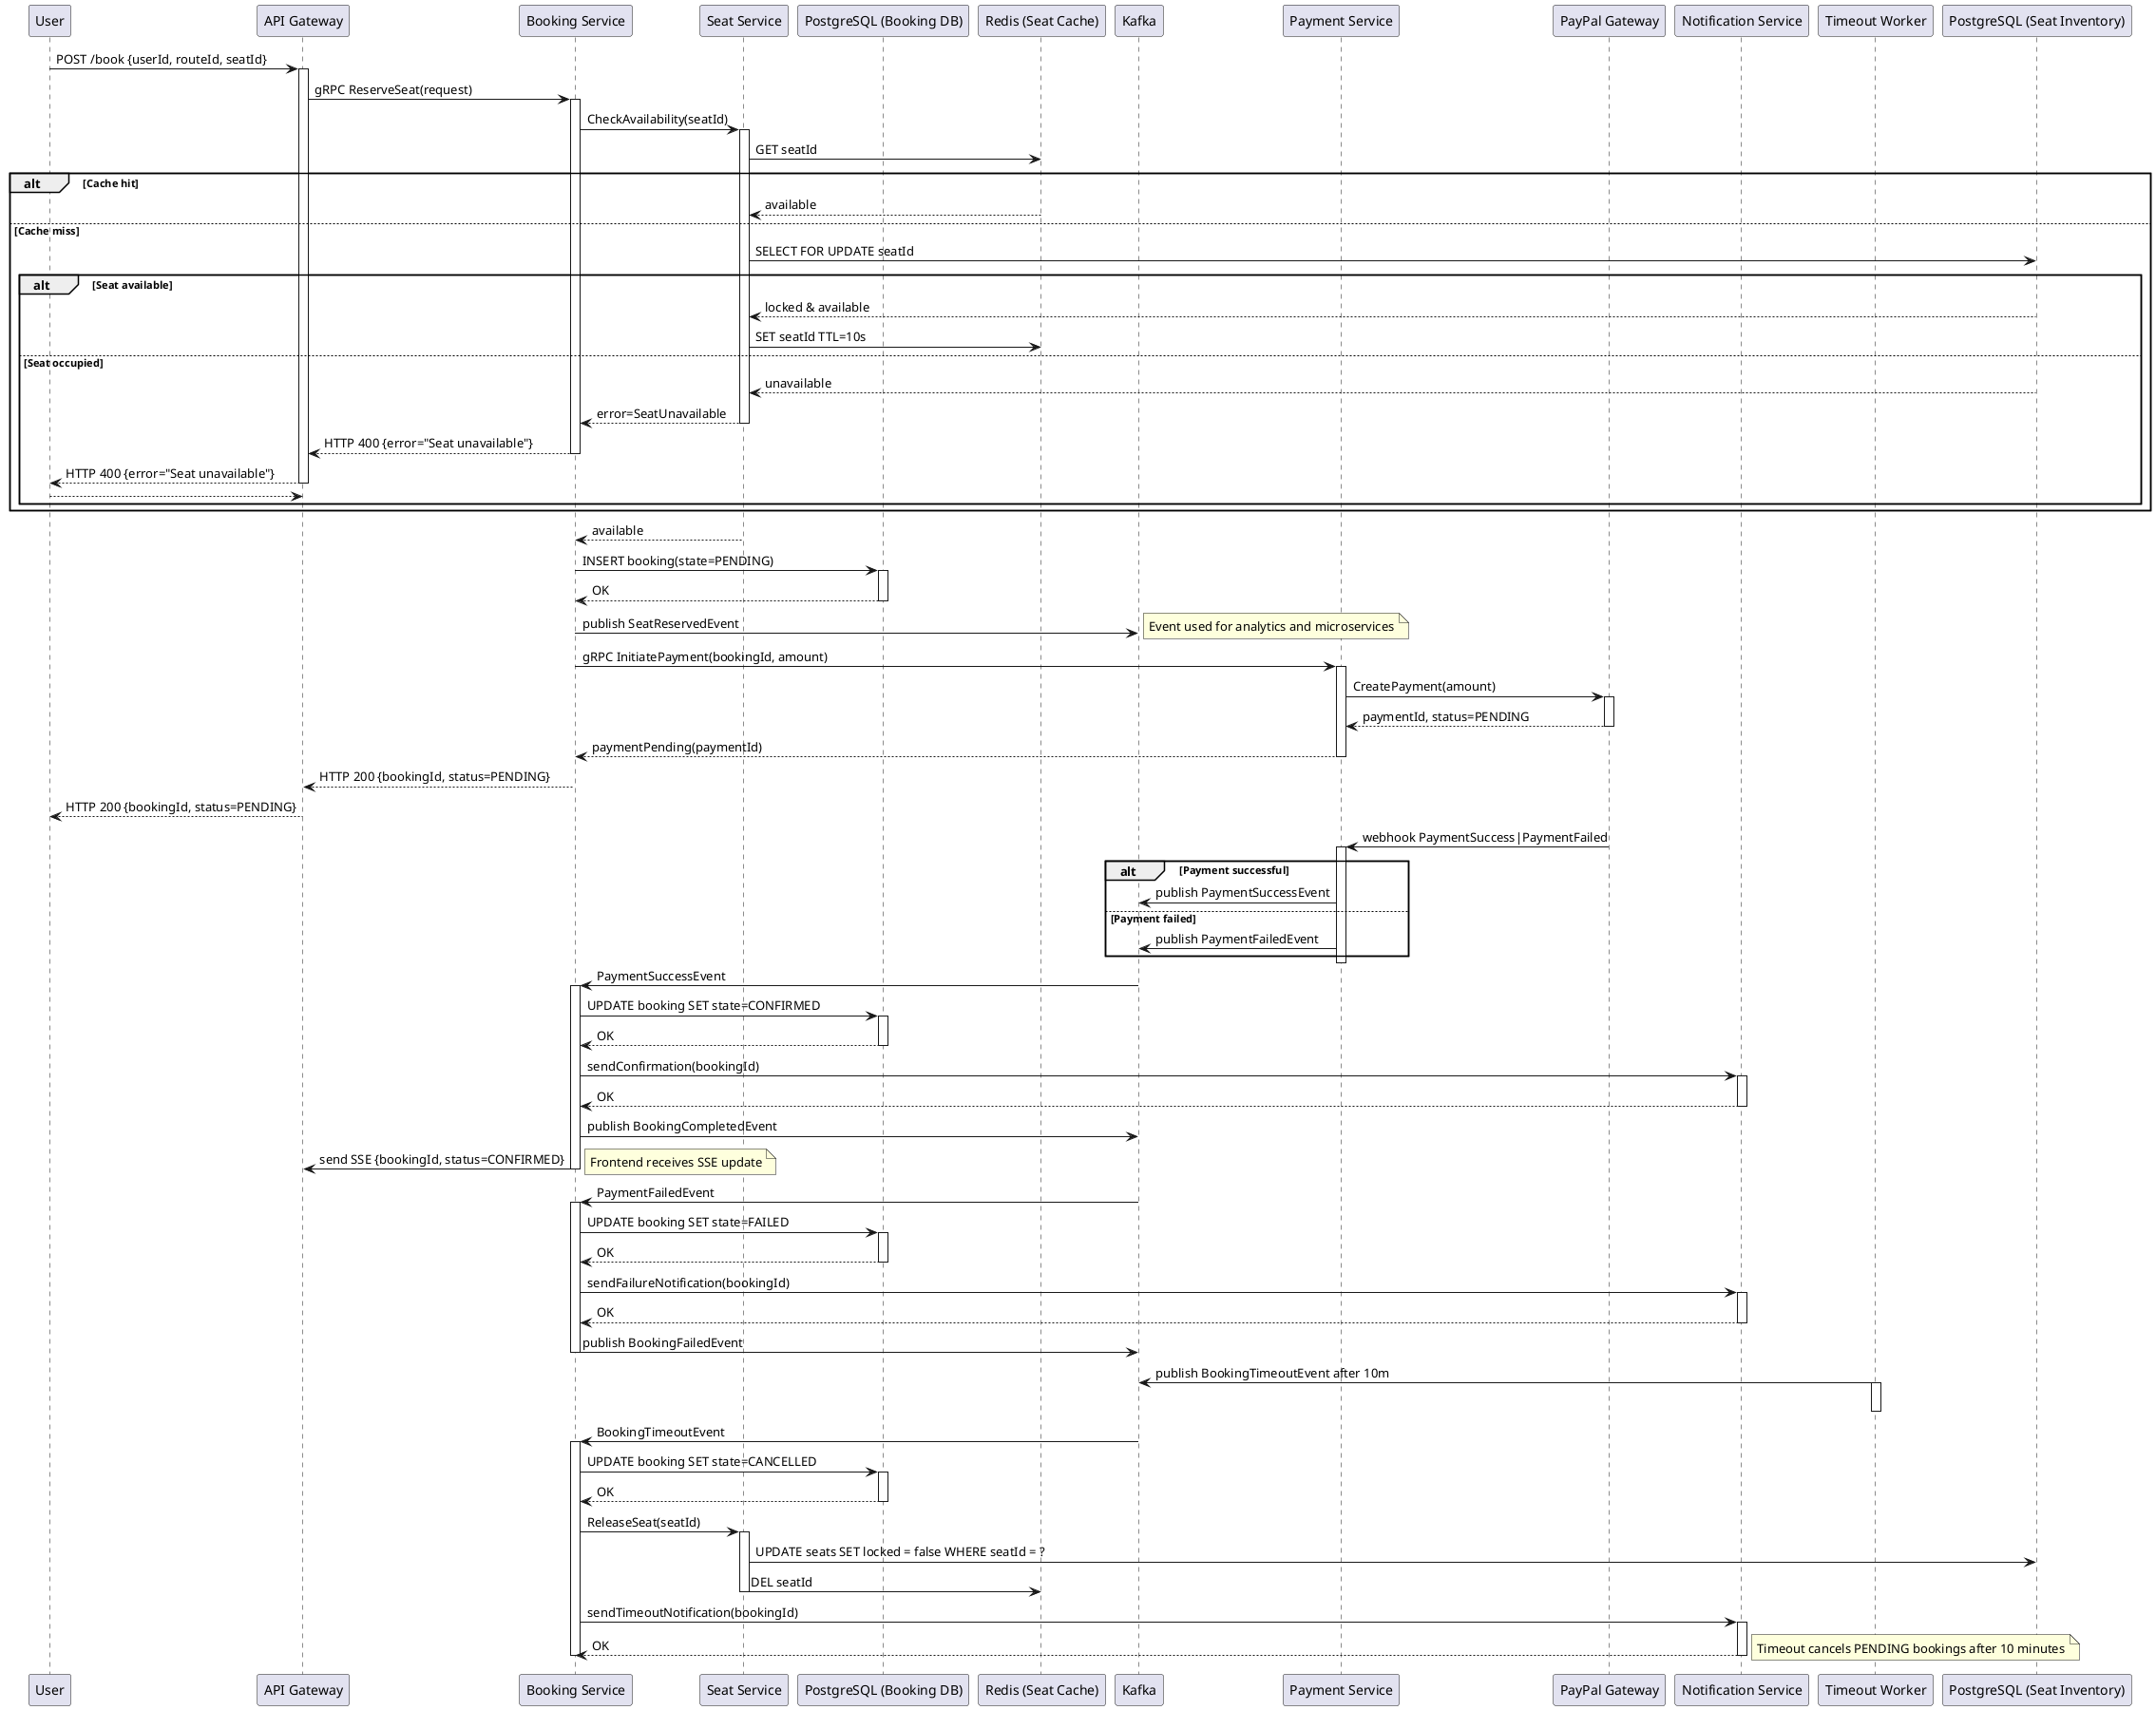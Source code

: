 @startuml

participant Traveler as "User"
participant APIGateway as "API Gateway"
participant BookingService as "Booking Service"
participant SeatService as "Seat Service"
participant BookingDB as "PostgreSQL (Booking DB)"
participant RedisCache as "Redis (Seat Cache)"
participant Kafka as "Kafka"
participant PaymentService as "Payment Service"
participant PayPal as "PayPal Gateway"
participant NotificationService as "Notification Service"
participant TimeoutWorker as "Timeout Worker"

Traveler -> APIGateway : POST /book {userId, routeId, seatId}
activate APIGateway
APIGateway -> BookingService : gRPC ReserveSeat(request)
activate BookingService

BookingService -> SeatService : CheckAvailability(seatId)
activate SeatService
SeatService -> RedisCache : GET seatId
alt Cache hit
    RedisCache --> SeatService : available
else Cache miss
    SeatService -> "PostgreSQL (Seat Inventory)" : SELECT FOR UPDATE seatId
    alt Seat available
        "PostgreSQL (Seat Inventory)" --> SeatService : locked & available
        SeatService -> RedisCache : SET seatId TTL=10s
    else Seat occupied
        "PostgreSQL (Seat Inventory)" --> SeatService : unavailable
        SeatService --> BookingService : error=SeatUnavailable
        deactivate SeatService

        BookingService --> APIGateway : HTTP 400 {error="Seat unavailable"}
        deactivate BookingService
        APIGateway --> Traveler : HTTP 400 {error="Seat unavailable"}
        deactivate APIGateway
        return
    end
end
SeatService --> BookingService : available
deactivate SeatService

BookingService -> BookingDB : INSERT booking(state=PENDING)
activate BookingDB
BookingDB --> BookingService : OK
deactivate BookingDB
BookingService -> Kafka : publish SeatReservedEvent
note right: Event used for analytics and microservices

BookingService -> PaymentService : gRPC InitiatePayment(bookingId, amount)
activate PaymentService
PaymentService -> PayPal : CreatePayment(amount)
activate PayPal
PayPal --> PaymentService : paymentId, status=PENDING
deactivate PayPal
PaymentService --> BookingService : paymentPending(paymentId)
deactivate PaymentService

BookingService --> APIGateway : HTTP 200 {bookingId, status=PENDING}
deactivate BookingService
APIGateway --> Traveler : HTTP 200 {bookingId, status=PENDING}
deactivate APIGateway

PayPal -> PaymentService : webhook PaymentSuccess|PaymentFailed
activate PaymentService
alt Payment successful
    PaymentService -> Kafka : publish PaymentSuccessEvent
else Payment failed
    PaymentService -> Kafka : publish PaymentFailedEvent
end
deactivate PaymentService

Kafka -> BookingService : PaymentSuccessEvent
activate BookingService
BookingService -> BookingDB : UPDATE booking SET state=CONFIRMED
activate BookingDB
BookingDB --> BookingService : OK
deactivate BookingDB
BookingService -> NotificationService : sendConfirmation(bookingId)
activate NotificationService
NotificationService --> BookingService : OK
deactivate NotificationService
BookingService -> Kafka : publish BookingCompletedEvent
BookingService -> APIGateway : send SSE {bookingId, status=CONFIRMED}
deactivate BookingService
note right: Frontend receives SSE update

Kafka -> BookingService : PaymentFailedEvent
activate BookingService
BookingService -> BookingDB : UPDATE booking SET state=FAILED
activate BookingDB
BookingDB --> BookingService : OK
deactivate BookingDB
BookingService -> NotificationService : sendFailureNotification(bookingId)
activate NotificationService
NotificationService --> BookingService : OK
deactivate NotificationService
BookingService -> Kafka : publish BookingFailedEvent
deactivate BookingService

TimeoutWorker -> Kafka : publish BookingTimeoutEvent after 10m
activate TimeoutWorker
deactivate TimeoutWorker

Kafka -> BookingService : BookingTimeoutEvent
activate BookingService
BookingService -> BookingDB : UPDATE booking SET state=CANCELLED
activate BookingDB
BookingDB --> BookingService : OK
deactivate BookingDB
BookingService -> SeatService : ReleaseSeat(seatId)
activate SeatService
SeatService -> "PostgreSQL (Seat Inventory)" : UPDATE seats SET locked = false WHERE seatId = ?
SeatService -> RedisCache : DEL seatId
deactivate SeatService
BookingService -> NotificationService : sendTimeoutNotification(bookingId)
activate NotificationService
NotificationService --> BookingService : OK
deactivate NotificationService
deactivate BookingService
note right: Timeout cancels PENDING bookings after 10 minutes

@enduml
